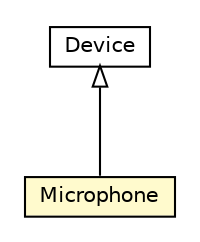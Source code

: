 #!/usr/local/bin/dot
#
# Class diagram 
# Generated by UMLGraph version R5_6-24-gf6e263 (http://www.umlgraph.org/)
#

digraph G {
	edge [fontname="Helvetica",fontsize=10,labelfontname="Helvetica",labelfontsize=10];
	node [fontname="Helvetica",fontsize=10,shape=plaintext];
	nodesep=0.25;
	ranksep=0.5;
	// org.universAAL.ontology.phThing.Device
	c247511 [label=<<table title="org.universAAL.ontology.phThing.Device" border="0" cellborder="1" cellspacing="0" cellpadding="2" port="p" href="../../phThing/Device.html">
		<tr><td><table border="0" cellspacing="0" cellpadding="1">
<tr><td align="center" balign="center"> Device </td></tr>
		</table></td></tr>
		</table>>, URL="../../phThing/Device.html", fontname="Helvetica", fontcolor="black", fontsize=10.0];
	// org.universAAL.ontology.av.device.Microphone
	c247660 [label=<<table title="org.universAAL.ontology.av.device.Microphone" border="0" cellborder="1" cellspacing="0" cellpadding="2" port="p" bgcolor="lemonChiffon" href="./Microphone.html">
		<tr><td><table border="0" cellspacing="0" cellpadding="1">
<tr><td align="center" balign="center"> Microphone </td></tr>
		</table></td></tr>
		</table>>, URL="./Microphone.html", fontname="Helvetica", fontcolor="black", fontsize=10.0];
	//org.universAAL.ontology.av.device.Microphone extends org.universAAL.ontology.phThing.Device
	c247511:p -> c247660:p [dir=back,arrowtail=empty];
}

